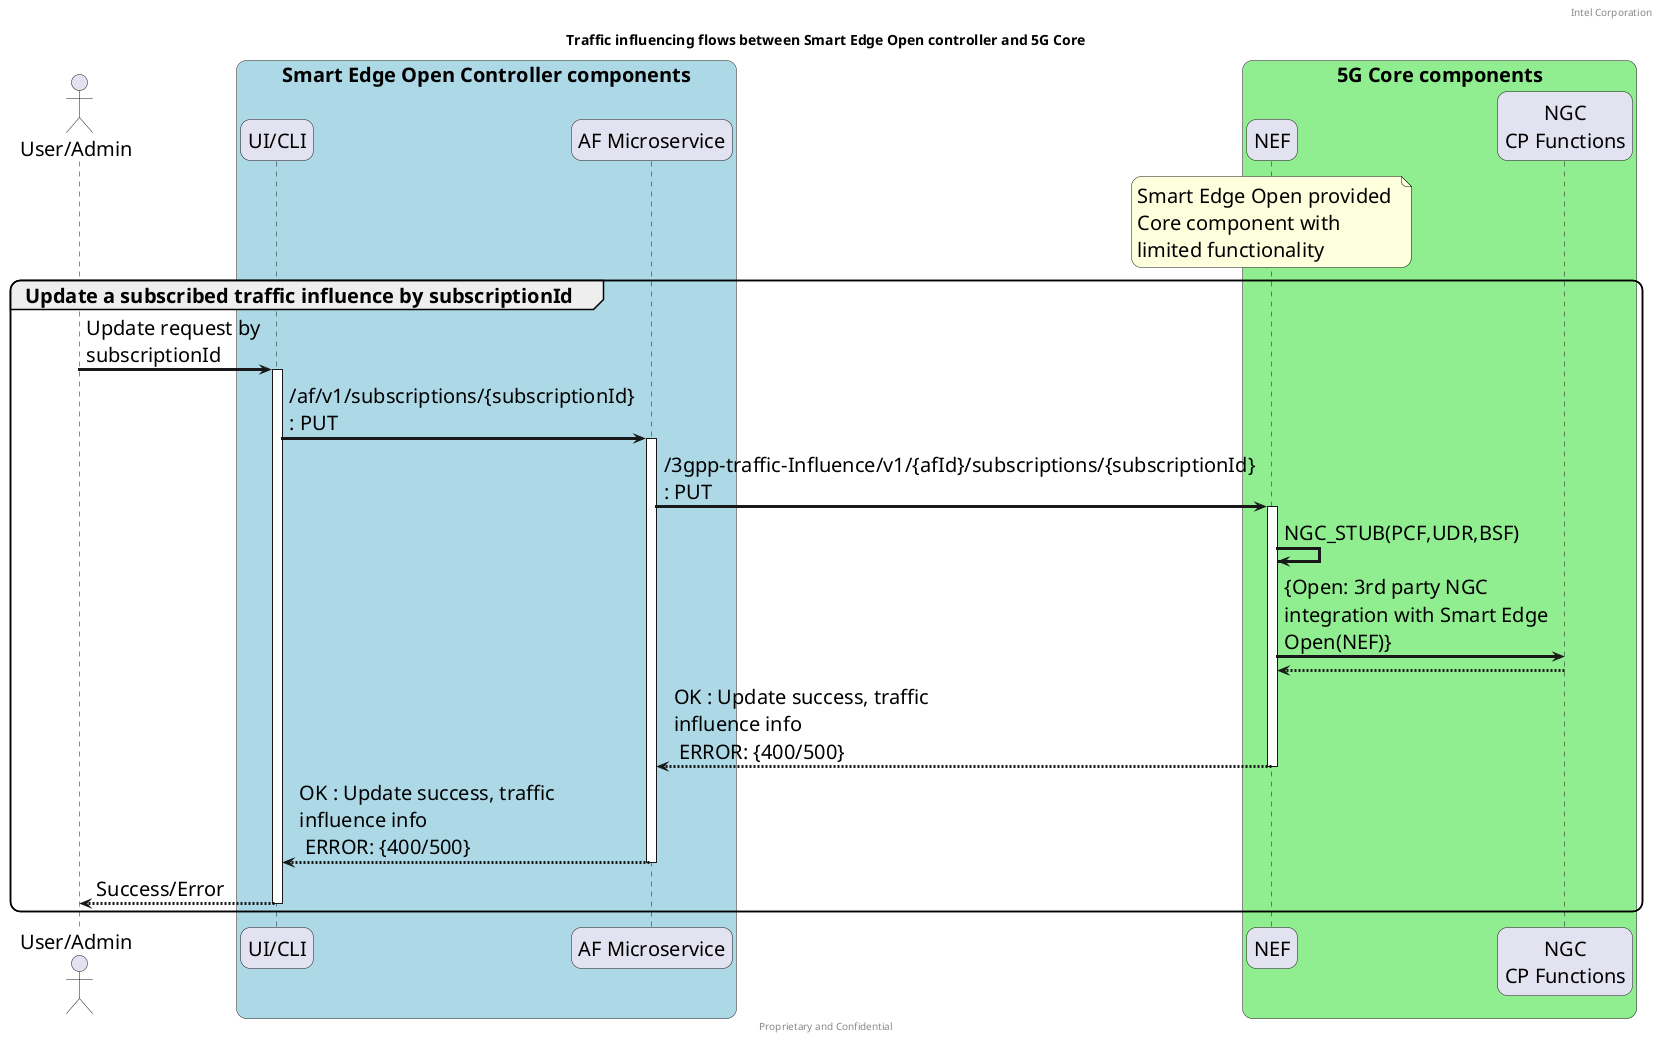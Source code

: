 @startuml
/' SPDX-License-Identifier: Apache-2.0
   Copyright (c) 2020 Intel Corporation
'/
skinparam monochrome false
skinparam roundcorner 20
skinparam defaultFontName "Intel Clear"
skinparam defaultFontSize 20
skinparam maxmessagesize 300
skinparam sequenceArrowThickness 3

header Intel Corporation
footer Proprietary and Confidential
title Traffic influencing flows between Smart Edge Open controller and 5G Core

actor "User/Admin" as user
box "Smart Edge Open Controller components" #LightBlue
    participant "UI/CLI" as cnca 
    participant "AF Microservice" as af
end box
box "5G Core components" #LightGreen
    participant "NEF" as nef
    note over nef 
        Smart Edge Open provided 
        Core component with 
        limited functionality
    end note
    participant "NGC\nCP Functions" as ngccp
end box

group Update a subscribed traffic influence by subscriptionId
    user -> cnca : Update request by subscriptionId
    activate cnca
    cnca -> af : /af/v1/subscriptions/{subscriptionId} : PUT
    activate af
    af -> nef : /3gpp-traffic-Influence/v1/{afId}/subscriptions/{subscriptionId} : PUT
    activate nef
    nef -> nef : NGC_STUB(PCF,UDR,BSF)
    nef -> ngccp : {Open: 3rd party NGC integration with Smart Edge Open(NEF)}
    ngccp --> nef :
    nef --> af : OK : Update success, traffic influence info \n ERROR: {400/500}
    deactivate nef
    af --> cnca : OK : Update success, traffic influence info \n ERROR: {400/500}
    deactivate af
    cnca --> user : Success/Error
    deactivate cnca
end group

@enduml

